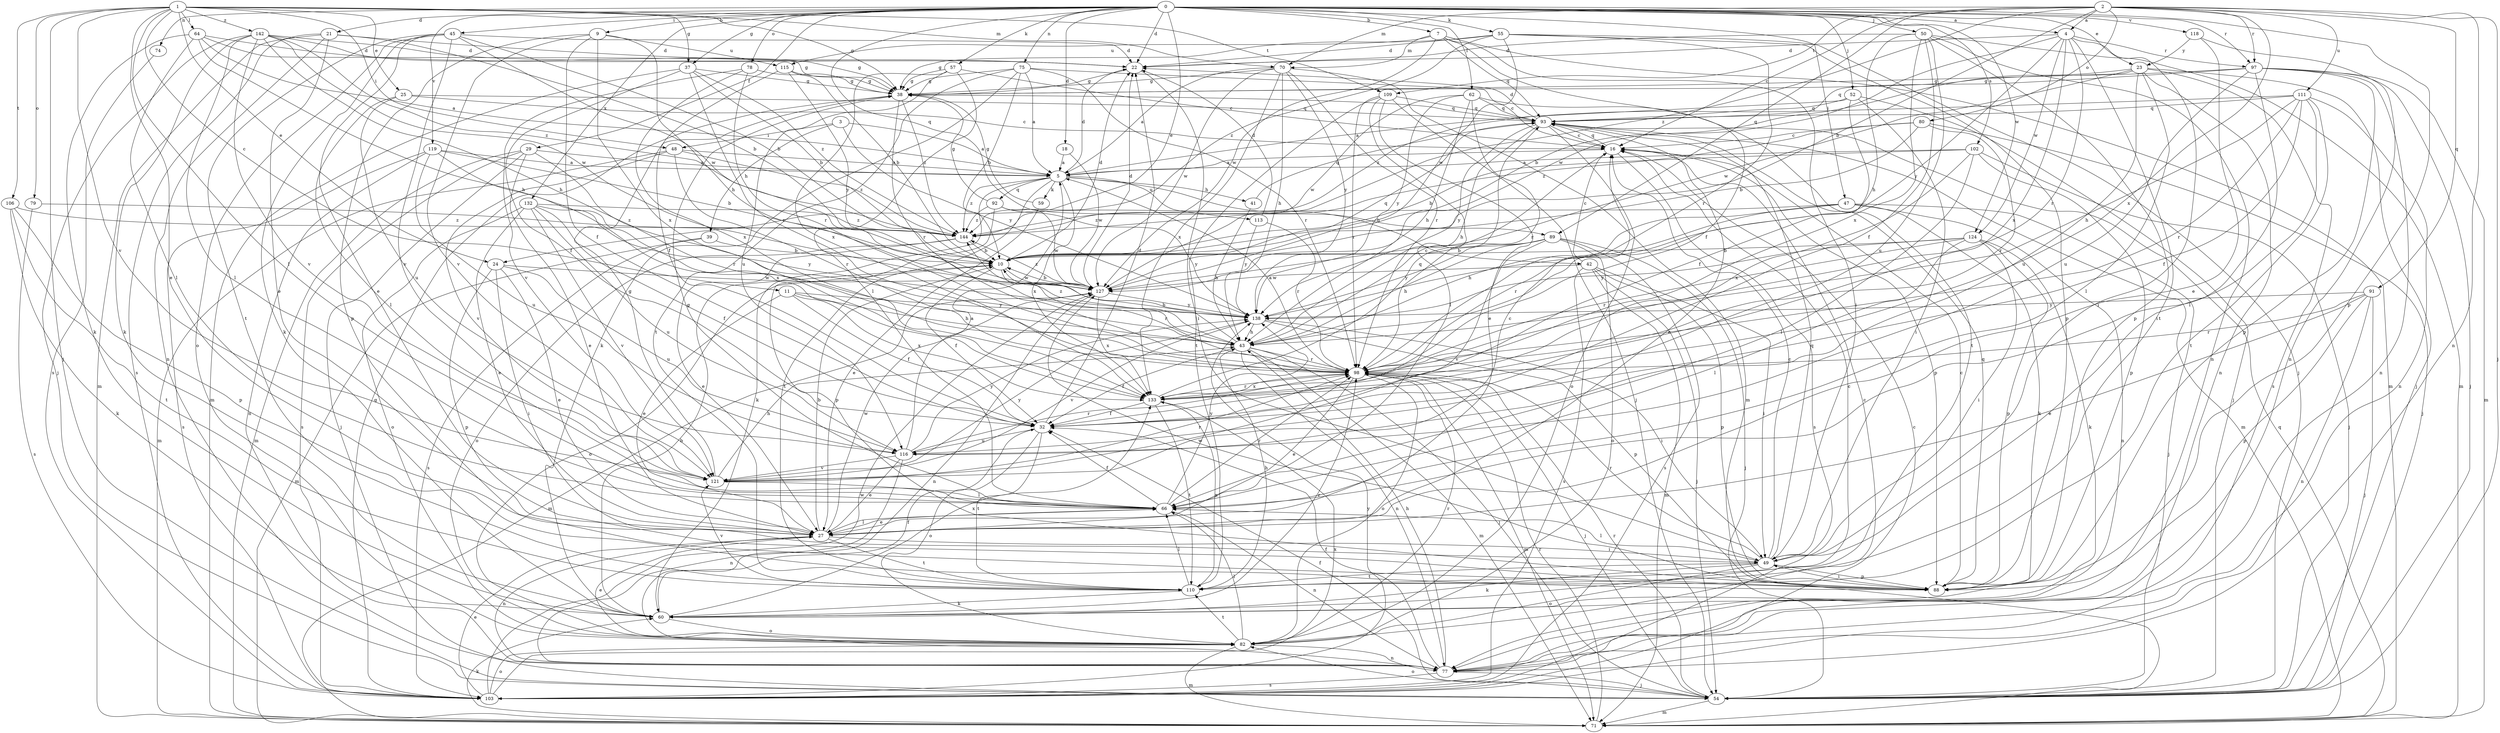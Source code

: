 strict digraph  {
0;
1;
2;
3;
4;
5;
7;
9;
10;
11;
16;
18;
21;
22;
23;
24;
25;
27;
29;
32;
37;
38;
39;
41;
42;
43;
45;
47;
48;
49;
50;
52;
54;
55;
57;
59;
60;
62;
64;
66;
70;
71;
74;
75;
77;
78;
79;
80;
82;
88;
89;
91;
92;
93;
97;
98;
102;
103;
106;
109;
110;
111;
113;
115;
116;
118;
119;
121;
124;
127;
132;
133;
138;
142;
144;
0 -> 4  [label=a];
0 -> 7  [label=b];
0 -> 9  [label=b];
0 -> 18  [label=d];
0 -> 21  [label=d];
0 -> 22  [label=d];
0 -> 23  [label=e];
0 -> 24  [label=e];
0 -> 29  [label=f];
0 -> 37  [label=g];
0 -> 45  [label=i];
0 -> 47  [label=i];
0 -> 50  [label=j];
0 -> 52  [label=j];
0 -> 55  [label=k];
0 -> 57  [label=k];
0 -> 62  [label=l];
0 -> 74  [label=n];
0 -> 75  [label=n];
0 -> 78  [label=o];
0 -> 88  [label=p];
0 -> 89  [label=q];
0 -> 97  [label=r];
0 -> 102  [label=s];
0 -> 118  [label=v];
0 -> 119  [label=v];
0 -> 124  [label=w];
0 -> 132  [label=x];
1 -> 11  [label=c];
1 -> 24  [label=e];
1 -> 25  [label=e];
1 -> 27  [label=e];
1 -> 37  [label=g];
1 -> 38  [label=g];
1 -> 48  [label=i];
1 -> 54  [label=j];
1 -> 64  [label=l];
1 -> 66  [label=l];
1 -> 70  [label=m];
1 -> 79  [label=o];
1 -> 106  [label=t];
1 -> 109  [label=t];
1 -> 121  [label=v];
1 -> 142  [label=z];
2 -> 4  [label=a];
2 -> 10  [label=b];
2 -> 16  [label=c];
2 -> 54  [label=j];
2 -> 70  [label=m];
2 -> 77  [label=n];
2 -> 80  [label=o];
2 -> 89  [label=q];
2 -> 91  [label=q];
2 -> 97  [label=r];
2 -> 109  [label=t];
2 -> 111  [label=u];
2 -> 133  [label=x];
2 -> 144  [label=z];
3 -> 5  [label=a];
3 -> 39  [label=h];
3 -> 48  [label=i];
3 -> 138  [label=y];
4 -> 22  [label=d];
4 -> 49  [label=i];
4 -> 97  [label=r];
4 -> 98  [label=r];
4 -> 110  [label=t];
4 -> 124  [label=w];
4 -> 127  [label=w];
4 -> 133  [label=x];
4 -> 138  [label=y];
5 -> 22  [label=d];
5 -> 41  [label=h];
5 -> 42  [label=h];
5 -> 59  [label=k];
5 -> 60  [label=k];
5 -> 92  [label=q];
5 -> 110  [label=t];
5 -> 113  [label=u];
5 -> 133  [label=x];
5 -> 144  [label=z];
7 -> 32  [label=f];
7 -> 49  [label=i];
7 -> 70  [label=m];
7 -> 71  [label=m];
7 -> 93  [label=q];
7 -> 115  [label=u];
7 -> 127  [label=w];
9 -> 32  [label=f];
9 -> 43  [label=h];
9 -> 88  [label=p];
9 -> 115  [label=u];
9 -> 121  [label=v];
9 -> 133  [label=x];
10 -> 22  [label=d];
10 -> 32  [label=f];
10 -> 82  [label=o];
10 -> 98  [label=r];
10 -> 127  [label=w];
11 -> 27  [label=e];
11 -> 32  [label=f];
11 -> 43  [label=h];
11 -> 133  [label=x];
11 -> 138  [label=y];
16 -> 5  [label=a];
16 -> 88  [label=p];
16 -> 93  [label=q];
16 -> 103  [label=s];
18 -> 5  [label=a];
18 -> 127  [label=w];
21 -> 10  [label=b];
21 -> 22  [label=d];
21 -> 27  [label=e];
21 -> 71  [label=m];
21 -> 77  [label=n];
21 -> 103  [label=s];
22 -> 38  [label=g];
22 -> 49  [label=i];
23 -> 10  [label=b];
23 -> 38  [label=g];
23 -> 54  [label=j];
23 -> 66  [label=l];
23 -> 77  [label=n];
23 -> 103  [label=s];
23 -> 116  [label=u];
23 -> 127  [label=w];
24 -> 27  [label=e];
24 -> 49  [label=i];
24 -> 88  [label=p];
24 -> 116  [label=u];
24 -> 127  [label=w];
25 -> 16  [label=c];
25 -> 66  [label=l];
25 -> 93  [label=q];
25 -> 116  [label=u];
27 -> 10  [label=b];
27 -> 49  [label=i];
27 -> 66  [label=l];
27 -> 77  [label=n];
27 -> 110  [label=t];
27 -> 127  [label=w];
29 -> 5  [label=a];
29 -> 27  [label=e];
29 -> 54  [label=j];
29 -> 71  [label=m];
29 -> 98  [label=r];
29 -> 103  [label=s];
32 -> 22  [label=d];
32 -> 82  [label=o];
32 -> 110  [label=t];
32 -> 116  [label=u];
37 -> 10  [label=b];
37 -> 32  [label=f];
37 -> 38  [label=g];
37 -> 71  [label=m];
37 -> 98  [label=r];
37 -> 144  [label=z];
38 -> 93  [label=q];
38 -> 98  [label=r];
38 -> 144  [label=z];
39 -> 10  [label=b];
39 -> 71  [label=m];
39 -> 103  [label=s];
41 -> 43  [label=h];
41 -> 93  [label=q];
42 -> 16  [label=c];
42 -> 49  [label=i];
42 -> 54  [label=j];
42 -> 71  [label=m];
42 -> 88  [label=p];
42 -> 103  [label=s];
42 -> 127  [label=w];
43 -> 10  [label=b];
43 -> 16  [label=c];
43 -> 32  [label=f];
43 -> 54  [label=j];
43 -> 71  [label=m];
43 -> 77  [label=n];
43 -> 98  [label=r];
43 -> 144  [label=z];
45 -> 10  [label=b];
45 -> 22  [label=d];
45 -> 27  [label=e];
45 -> 60  [label=k];
45 -> 82  [label=o];
45 -> 110  [label=t];
45 -> 121  [label=v];
45 -> 127  [label=w];
47 -> 43  [label=h];
47 -> 54  [label=j];
47 -> 60  [label=k];
47 -> 77  [label=n];
47 -> 98  [label=r];
47 -> 144  [label=z];
48 -> 5  [label=a];
48 -> 71  [label=m];
48 -> 98  [label=r];
48 -> 121  [label=v];
48 -> 144  [label=z];
49 -> 16  [label=c];
49 -> 60  [label=k];
49 -> 66  [label=l];
49 -> 82  [label=o];
49 -> 88  [label=p];
49 -> 93  [label=q];
49 -> 98  [label=r];
49 -> 110  [label=t];
50 -> 22  [label=d];
50 -> 32  [label=f];
50 -> 43  [label=h];
50 -> 71  [label=m];
50 -> 77  [label=n];
50 -> 88  [label=p];
50 -> 116  [label=u];
50 -> 133  [label=x];
52 -> 32  [label=f];
52 -> 49  [label=i];
52 -> 54  [label=j];
52 -> 93  [label=q];
52 -> 144  [label=z];
54 -> 32  [label=f];
54 -> 71  [label=m];
54 -> 82  [label=o];
54 -> 98  [label=r];
55 -> 22  [label=d];
55 -> 38  [label=g];
55 -> 54  [label=j];
55 -> 88  [label=p];
55 -> 98  [label=r];
55 -> 127  [label=w];
55 -> 144  [label=z];
57 -> 16  [label=c];
57 -> 38  [label=g];
57 -> 66  [label=l];
57 -> 116  [label=u];
57 -> 133  [label=x];
59 -> 27  [label=e];
59 -> 38  [label=g];
60 -> 10  [label=b];
60 -> 16  [label=c];
60 -> 32  [label=f];
60 -> 82  [label=o];
60 -> 98  [label=r];
60 -> 133  [label=x];
62 -> 43  [label=h];
62 -> 93  [label=q];
62 -> 98  [label=r];
62 -> 110  [label=t];
62 -> 127  [label=w];
62 -> 138  [label=y];
64 -> 5  [label=a];
64 -> 22  [label=d];
64 -> 38  [label=g];
64 -> 43  [label=h];
64 -> 60  [label=k];
64 -> 66  [label=l];
66 -> 27  [label=e];
66 -> 32  [label=f];
66 -> 38  [label=g];
66 -> 77  [label=n];
66 -> 98  [label=r];
66 -> 138  [label=y];
70 -> 5  [label=a];
70 -> 38  [label=g];
70 -> 43  [label=h];
70 -> 71  [label=m];
70 -> 98  [label=r];
70 -> 127  [label=w];
70 -> 133  [label=x];
70 -> 138  [label=y];
71 -> 60  [label=k];
71 -> 93  [label=q];
71 -> 98  [label=r];
74 -> 103  [label=s];
75 -> 5  [label=a];
75 -> 10  [label=b];
75 -> 16  [label=c];
75 -> 38  [label=g];
75 -> 60  [label=k];
75 -> 98  [label=r];
75 -> 110  [label=t];
77 -> 32  [label=f];
77 -> 43  [label=h];
77 -> 54  [label=j];
77 -> 103  [label=s];
78 -> 38  [label=g];
78 -> 98  [label=r];
78 -> 121  [label=v];
78 -> 133  [label=x];
79 -> 103  [label=s];
79 -> 144  [label=z];
80 -> 10  [label=b];
80 -> 16  [label=c];
80 -> 54  [label=j];
80 -> 98  [label=r];
80 -> 144  [label=z];
82 -> 16  [label=c];
82 -> 27  [label=e];
82 -> 66  [label=l];
82 -> 71  [label=m];
82 -> 77  [label=n];
82 -> 98  [label=r];
82 -> 110  [label=t];
88 -> 16  [label=c];
88 -> 49  [label=i];
88 -> 93  [label=q];
88 -> 127  [label=w];
89 -> 10  [label=b];
89 -> 43  [label=h];
89 -> 54  [label=j];
89 -> 82  [label=o];
89 -> 103  [label=s];
89 -> 121  [label=v];
89 -> 138  [label=y];
91 -> 27  [label=e];
91 -> 54  [label=j];
91 -> 77  [label=n];
91 -> 88  [label=p];
91 -> 98  [label=r];
91 -> 138  [label=y];
92 -> 38  [label=g];
92 -> 88  [label=p];
92 -> 127  [label=w];
92 -> 138  [label=y];
92 -> 144  [label=z];
93 -> 16  [label=c];
93 -> 22  [label=d];
93 -> 27  [label=e];
93 -> 43  [label=h];
93 -> 71  [label=m];
93 -> 82  [label=o];
93 -> 138  [label=y];
97 -> 38  [label=g];
97 -> 49  [label=i];
97 -> 54  [label=j];
97 -> 71  [label=m];
97 -> 77  [label=n];
97 -> 88  [label=p];
97 -> 93  [label=q];
97 -> 116  [label=u];
98 -> 5  [label=a];
98 -> 27  [label=e];
98 -> 54  [label=j];
98 -> 71  [label=m];
98 -> 82  [label=o];
98 -> 133  [label=x];
102 -> 5  [label=a];
102 -> 10  [label=b];
102 -> 54  [label=j];
102 -> 66  [label=l];
102 -> 88  [label=p];
102 -> 133  [label=x];
103 -> 16  [label=c];
103 -> 27  [label=e];
103 -> 38  [label=g];
103 -> 82  [label=o];
103 -> 127  [label=w];
103 -> 133  [label=x];
103 -> 138  [label=y];
106 -> 60  [label=k];
106 -> 88  [label=p];
106 -> 110  [label=t];
106 -> 144  [label=z];
109 -> 27  [label=e];
109 -> 54  [label=j];
109 -> 66  [label=l];
109 -> 93  [label=q];
109 -> 98  [label=r];
109 -> 110  [label=t];
110 -> 43  [label=h];
110 -> 60  [label=k];
110 -> 66  [label=l];
110 -> 121  [label=v];
110 -> 133  [label=x];
111 -> 5  [label=a];
111 -> 32  [label=f];
111 -> 43  [label=h];
111 -> 66  [label=l];
111 -> 77  [label=n];
111 -> 93  [label=q];
111 -> 98  [label=r];
111 -> 110  [label=t];
113 -> 22  [label=d];
113 -> 98  [label=r];
113 -> 138  [label=y];
115 -> 10  [label=b];
115 -> 32  [label=f];
115 -> 38  [label=g];
115 -> 138  [label=y];
116 -> 5  [label=a];
116 -> 27  [label=e];
116 -> 77  [label=n];
116 -> 98  [label=r];
116 -> 121  [label=v];
116 -> 138  [label=y];
118 -> 27  [label=e];
118 -> 77  [label=n];
118 -> 23  [label=y];
119 -> 5  [label=a];
119 -> 10  [label=b];
119 -> 77  [label=n];
119 -> 103  [label=s];
119 -> 116  [label=u];
119 -> 133  [label=x];
121 -> 16  [label=c];
121 -> 38  [label=g];
121 -> 43  [label=h];
121 -> 66  [label=l];
121 -> 98  [label=r];
121 -> 138  [label=y];
124 -> 10  [label=b];
124 -> 49  [label=i];
124 -> 60  [label=k];
124 -> 66  [label=l];
124 -> 88  [label=p];
124 -> 98  [label=r];
124 -> 138  [label=y];
127 -> 10  [label=b];
127 -> 22  [label=d];
127 -> 71  [label=m];
127 -> 77  [label=n];
127 -> 93  [label=q];
127 -> 133  [label=x];
127 -> 138  [label=y];
127 -> 144  [label=z];
132 -> 27  [label=e];
132 -> 32  [label=f];
132 -> 82  [label=o];
132 -> 116  [label=u];
132 -> 121  [label=v];
132 -> 138  [label=y];
132 -> 144  [label=z];
133 -> 32  [label=f];
133 -> 93  [label=q];
133 -> 98  [label=r];
133 -> 110  [label=t];
138 -> 43  [label=h];
138 -> 49  [label=i];
138 -> 88  [label=p];
138 -> 121  [label=v];
142 -> 22  [label=d];
142 -> 38  [label=g];
142 -> 43  [label=h];
142 -> 54  [label=j];
142 -> 60  [label=k];
142 -> 66  [label=l];
142 -> 121  [label=v];
142 -> 127  [label=w];
142 -> 144  [label=z];
144 -> 10  [label=b];
144 -> 27  [label=e];
144 -> 82  [label=o];
}
